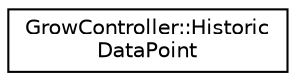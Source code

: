 digraph "Gráfico de Hierarquia de Classes"
{
 // LATEX_PDF_SIZE
  edge [fontname="Helvetica",fontsize="10",labelfontname="Helvetica",labelfontsize="10"];
  node [fontname="Helvetica",fontsize="10",shape=record];
  rankdir="LR";
  Node0 [label="GrowController::Historic\lDataPoint",height=0.2,width=0.4,color="black", fillcolor="white", style="filled",URL="$structGrowController_1_1HistoricDataPoint.html",tooltip=" "];
}
